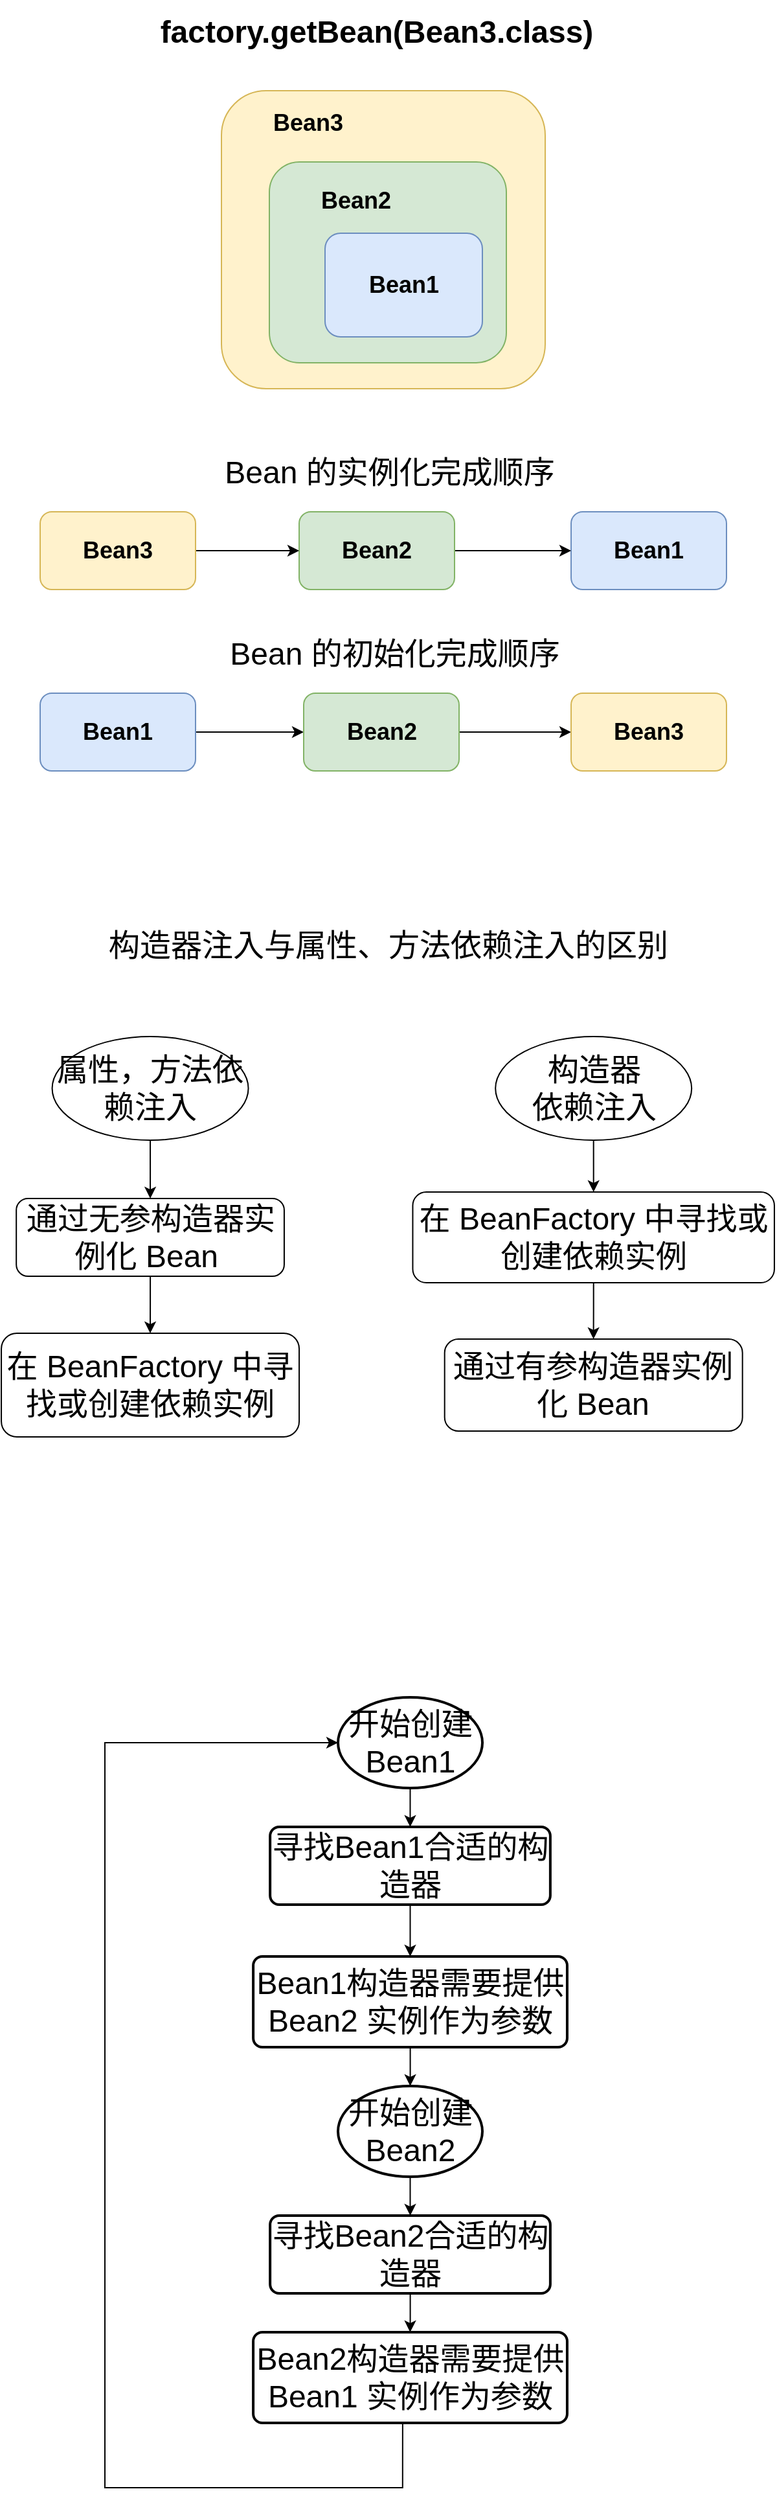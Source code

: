<mxfile version="20.8.16" type="github">
  <diagram name="第 1 页" id="7Lkr_Ow56bsafLcugQKO">
    <mxGraphModel dx="1434" dy="764" grid="1" gridSize="10" guides="1" tooltips="1" connect="1" arrows="1" fold="1" page="1" pageScale="1" pageWidth="827" pageHeight="1169" math="0" shadow="0">
      <root>
        <mxCell id="0" />
        <mxCell id="1" parent="0" />
        <mxCell id="Xo9_a6VRl7HIQzImsxzE-1" value="" style="rounded=1;whiteSpace=wrap;html=1;fillColor=#fff2cc;strokeColor=#d6b656;" vertex="1" parent="1">
          <mxGeometry x="280" y="270" width="250" height="230" as="geometry" />
        </mxCell>
        <mxCell id="Xo9_a6VRl7HIQzImsxzE-2" value="" style="rounded=1;whiteSpace=wrap;html=1;fillColor=#d5e8d4;strokeColor=#82b366;" vertex="1" parent="1">
          <mxGeometry x="317" y="325" width="183" height="155" as="geometry" />
        </mxCell>
        <mxCell id="Xo9_a6VRl7HIQzImsxzE-3" value="" style="rounded=1;whiteSpace=wrap;html=1;fillColor=#dae8fc;strokeColor=#6c8ebf;" vertex="1" parent="1">
          <mxGeometry x="360" y="380" width="121.5" height="80" as="geometry" />
        </mxCell>
        <mxCell id="Xo9_a6VRl7HIQzImsxzE-4" value="&lt;font style=&quot;font-size: 18px;&quot;&gt;&lt;b&gt;Bean3&lt;/b&gt;&lt;/font&gt;" style="text;html=1;strokeColor=none;fillColor=none;align=center;verticalAlign=middle;whiteSpace=wrap;rounded=0;" vertex="1" parent="1">
          <mxGeometry x="317" y="280" width="60" height="30" as="geometry" />
        </mxCell>
        <mxCell id="Xo9_a6VRl7HIQzImsxzE-5" value="&lt;font style=&quot;font-size: 18px;&quot;&gt;&lt;b&gt;Bean2&lt;/b&gt;&lt;/font&gt;" style="text;html=1;strokeColor=none;fillColor=none;align=center;verticalAlign=middle;whiteSpace=wrap;rounded=0;" vertex="1" parent="1">
          <mxGeometry x="354" y="340" width="60" height="30" as="geometry" />
        </mxCell>
        <mxCell id="Xo9_a6VRl7HIQzImsxzE-6" value="&lt;font style=&quot;font-size: 18px;&quot;&gt;&lt;b&gt;Bean1&lt;/b&gt;&lt;/font&gt;" style="text;html=1;strokeColor=none;fillColor=none;align=center;verticalAlign=middle;whiteSpace=wrap;rounded=0;" vertex="1" parent="1">
          <mxGeometry x="390.75" y="405" width="60" height="30" as="geometry" />
        </mxCell>
        <mxCell id="Xo9_a6VRl7HIQzImsxzE-7" value="&lt;b&gt;&lt;font style=&quot;font-size: 24px;&quot;&gt;factory.getBean(Bean3.class)&lt;/font&gt;&lt;/b&gt;" style="text;html=1;strokeColor=none;fillColor=none;align=center;verticalAlign=middle;whiteSpace=wrap;rounded=0;fontSize=18;" vertex="1" parent="1">
          <mxGeometry x="220" y="200" width="360" height="50" as="geometry" />
        </mxCell>
        <mxCell id="Xo9_a6VRl7HIQzImsxzE-9" value="" style="rounded=1;whiteSpace=wrap;html=1;fontSize=24;fillColor=#dae8fc;strokeColor=#6c8ebf;" vertex="1" parent="1">
          <mxGeometry x="550" y="595" width="120" height="60" as="geometry" />
        </mxCell>
        <mxCell id="Xo9_a6VRl7HIQzImsxzE-24" style="edgeStyle=orthogonalEdgeStyle;rounded=0;orthogonalLoop=1;jettySize=auto;html=1;entryX=0;entryY=0.5;entryDx=0;entryDy=0;fontSize=24;" edge="1" parent="1" source="Xo9_a6VRl7HIQzImsxzE-10" target="Xo9_a6VRl7HIQzImsxzE-9">
          <mxGeometry relative="1" as="geometry" />
        </mxCell>
        <mxCell id="Xo9_a6VRl7HIQzImsxzE-10" value="" style="rounded=1;whiteSpace=wrap;html=1;fontSize=24;fillColor=#d5e8d4;strokeColor=#82b366;" vertex="1" parent="1">
          <mxGeometry x="340" y="595" width="120" height="60" as="geometry" />
        </mxCell>
        <mxCell id="Xo9_a6VRl7HIQzImsxzE-23" style="edgeStyle=orthogonalEdgeStyle;rounded=0;orthogonalLoop=1;jettySize=auto;html=1;entryX=0;entryY=0.5;entryDx=0;entryDy=0;fontSize=24;" edge="1" parent="1" source="Xo9_a6VRl7HIQzImsxzE-11" target="Xo9_a6VRl7HIQzImsxzE-10">
          <mxGeometry relative="1" as="geometry" />
        </mxCell>
        <mxCell id="Xo9_a6VRl7HIQzImsxzE-11" value="" style="rounded=1;whiteSpace=wrap;html=1;fontSize=24;fillColor=#fff2cc;strokeColor=#d6b656;" vertex="1" parent="1">
          <mxGeometry x="140" y="595" width="120" height="60" as="geometry" />
        </mxCell>
        <mxCell id="Xo9_a6VRl7HIQzImsxzE-12" value="&lt;font style=&quot;font-size: 18px;&quot;&gt;&lt;b&gt;Bean1&lt;/b&gt;&lt;/font&gt;" style="text;html=1;strokeColor=none;fillColor=none;align=center;verticalAlign=middle;whiteSpace=wrap;rounded=0;" vertex="1" parent="1">
          <mxGeometry x="580" y="610" width="60" height="30" as="geometry" />
        </mxCell>
        <mxCell id="Xo9_a6VRl7HIQzImsxzE-13" value="&lt;font style=&quot;font-size: 18px;&quot;&gt;&lt;b&gt;Bean2&lt;/b&gt;&lt;/font&gt;" style="text;html=1;strokeColor=none;fillColor=none;align=center;verticalAlign=middle;whiteSpace=wrap;rounded=0;" vertex="1" parent="1">
          <mxGeometry x="370" y="610" width="60" height="30" as="geometry" />
        </mxCell>
        <mxCell id="Xo9_a6VRl7HIQzImsxzE-14" value="&lt;font style=&quot;font-size: 18px;&quot;&gt;&lt;b&gt;Bean3&lt;/b&gt;&lt;/font&gt;" style="text;html=1;strokeColor=none;fillColor=none;align=center;verticalAlign=middle;whiteSpace=wrap;rounded=0;" vertex="1" parent="1">
          <mxGeometry x="170" y="610" width="60" height="30" as="geometry" />
        </mxCell>
        <mxCell id="Xo9_a6VRl7HIQzImsxzE-15" value="Bean 的实例化完成顺序" style="text;html=1;strokeColor=none;fillColor=none;align=center;verticalAlign=middle;whiteSpace=wrap;rounded=0;fontSize=24;" vertex="1" parent="1">
          <mxGeometry x="280" y="550" width="260" height="30" as="geometry" />
        </mxCell>
        <mxCell id="Xo9_a6VRl7HIQzImsxzE-25" style="edgeStyle=orthogonalEdgeStyle;rounded=0;orthogonalLoop=1;jettySize=auto;html=1;entryX=0;entryY=0.5;entryDx=0;entryDy=0;fontSize=24;" edge="1" parent="1" source="Xo9_a6VRl7HIQzImsxzE-16" target="Xo9_a6VRl7HIQzImsxzE-17">
          <mxGeometry relative="1" as="geometry" />
        </mxCell>
        <mxCell id="Xo9_a6VRl7HIQzImsxzE-16" value="" style="rounded=1;whiteSpace=wrap;html=1;fontSize=24;fillColor=#dae8fc;strokeColor=#6c8ebf;" vertex="1" parent="1">
          <mxGeometry x="140" y="735" width="120" height="60" as="geometry" />
        </mxCell>
        <mxCell id="Xo9_a6VRl7HIQzImsxzE-26" style="edgeStyle=orthogonalEdgeStyle;rounded=0;orthogonalLoop=1;jettySize=auto;html=1;entryX=0;entryY=0.5;entryDx=0;entryDy=0;fontSize=24;" edge="1" parent="1" source="Xo9_a6VRl7HIQzImsxzE-17" target="Xo9_a6VRl7HIQzImsxzE-18">
          <mxGeometry relative="1" as="geometry" />
        </mxCell>
        <mxCell id="Xo9_a6VRl7HIQzImsxzE-17" value="" style="rounded=1;whiteSpace=wrap;html=1;fontSize=24;fillColor=#d5e8d4;strokeColor=#82b366;" vertex="1" parent="1">
          <mxGeometry x="343.5" y="735" width="120" height="60" as="geometry" />
        </mxCell>
        <mxCell id="Xo9_a6VRl7HIQzImsxzE-18" value="" style="rounded=1;whiteSpace=wrap;html=1;fontSize=24;fillColor=#fff2cc;strokeColor=#d6b656;" vertex="1" parent="1">
          <mxGeometry x="550" y="735" width="120" height="60" as="geometry" />
        </mxCell>
        <mxCell id="Xo9_a6VRl7HIQzImsxzE-19" value="&lt;font style=&quot;font-size: 18px;&quot;&gt;&lt;b&gt;Bean1&lt;/b&gt;&lt;/font&gt;" style="text;html=1;strokeColor=none;fillColor=none;align=center;verticalAlign=middle;whiteSpace=wrap;rounded=0;" vertex="1" parent="1">
          <mxGeometry x="170" y="750" width="60" height="30" as="geometry" />
        </mxCell>
        <mxCell id="Xo9_a6VRl7HIQzImsxzE-20" value="&lt;font style=&quot;font-size: 18px;&quot;&gt;&lt;b&gt;Bean2&lt;/b&gt;&lt;/font&gt;" style="text;html=1;strokeColor=none;fillColor=none;align=center;verticalAlign=middle;whiteSpace=wrap;rounded=0;" vertex="1" parent="1">
          <mxGeometry x="373.5" y="750" width="60" height="30" as="geometry" />
        </mxCell>
        <mxCell id="Xo9_a6VRl7HIQzImsxzE-21" value="&lt;font style=&quot;font-size: 18px;&quot;&gt;&lt;b&gt;Bean3&lt;/b&gt;&lt;/font&gt;" style="text;html=1;strokeColor=none;fillColor=none;align=center;verticalAlign=middle;whiteSpace=wrap;rounded=0;" vertex="1" parent="1">
          <mxGeometry x="580" y="750" width="60" height="30" as="geometry" />
        </mxCell>
        <mxCell id="Xo9_a6VRl7HIQzImsxzE-22" value="Bean 的初始化完成顺序" style="text;html=1;strokeColor=none;fillColor=none;align=center;verticalAlign=middle;whiteSpace=wrap;rounded=0;fontSize=24;" vertex="1" parent="1">
          <mxGeometry x="283.5" y="690" width="260" height="30" as="geometry" />
        </mxCell>
        <mxCell id="Xo9_a6VRl7HIQzImsxzE-29" style="edgeStyle=orthogonalEdgeStyle;rounded=0;orthogonalLoop=1;jettySize=auto;html=1;fontSize=24;" edge="1" parent="1" source="Xo9_a6VRl7HIQzImsxzE-27" target="Xo9_a6VRl7HIQzImsxzE-28">
          <mxGeometry relative="1" as="geometry" />
        </mxCell>
        <mxCell id="Xo9_a6VRl7HIQzImsxzE-27" value="通过无参构造器实例化 Bean&amp;nbsp;" style="rounded=1;whiteSpace=wrap;html=1;fontSize=24;" vertex="1" parent="1">
          <mxGeometry x="121.59" y="1125" width="206.88" height="60" as="geometry" />
        </mxCell>
        <mxCell id="Xo9_a6VRl7HIQzImsxzE-28" value="在 BeanFactory 中寻找或创建依赖实例" style="rounded=1;whiteSpace=wrap;html=1;fontSize=24;" vertex="1" parent="1">
          <mxGeometry x="110.03" y="1229" width="230" height="80" as="geometry" />
        </mxCell>
        <mxCell id="Xo9_a6VRl7HIQzImsxzE-31" style="edgeStyle=orthogonalEdgeStyle;rounded=0;orthogonalLoop=1;jettySize=auto;html=1;entryX=0.5;entryY=0;entryDx=0;entryDy=0;fontSize=24;" edge="1" parent="1" source="Xo9_a6VRl7HIQzImsxzE-30" target="Xo9_a6VRl7HIQzImsxzE-27">
          <mxGeometry relative="1" as="geometry" />
        </mxCell>
        <mxCell id="Xo9_a6VRl7HIQzImsxzE-30" value="属性，方法依赖注入" style="ellipse;whiteSpace=wrap;html=1;fontSize=24;" vertex="1" parent="1">
          <mxGeometry x="149.28" y="1000" width="151.5" height="80" as="geometry" />
        </mxCell>
        <mxCell id="Xo9_a6VRl7HIQzImsxzE-32" style="edgeStyle=orthogonalEdgeStyle;rounded=0;orthogonalLoop=1;jettySize=auto;html=1;fontSize=24;" edge="1" parent="1" source="Xo9_a6VRl7HIQzImsxzE-33" target="Xo9_a6VRl7HIQzImsxzE-34">
          <mxGeometry relative="1" as="geometry" />
        </mxCell>
        <mxCell id="Xo9_a6VRl7HIQzImsxzE-33" value="在 BeanFactory 中寻找或创建依赖实例" style="rounded=1;whiteSpace=wrap;html=1;fontSize=24;" vertex="1" parent="1">
          <mxGeometry x="427.72" y="1120" width="279.25" height="70" as="geometry" />
        </mxCell>
        <mxCell id="Xo9_a6VRl7HIQzImsxzE-34" value="通过有参构造器实例化 Bean" style="rounded=1;whiteSpace=wrap;html=1;fontSize=24;" vertex="1" parent="1">
          <mxGeometry x="452.34" y="1233.5" width="230" height="71" as="geometry" />
        </mxCell>
        <mxCell id="Xo9_a6VRl7HIQzImsxzE-35" style="edgeStyle=orthogonalEdgeStyle;rounded=0;orthogonalLoop=1;jettySize=auto;html=1;entryX=0.5;entryY=0;entryDx=0;entryDy=0;fontSize=24;" edge="1" parent="1" source="Xo9_a6VRl7HIQzImsxzE-36" target="Xo9_a6VRl7HIQzImsxzE-33">
          <mxGeometry relative="1" as="geometry" />
        </mxCell>
        <mxCell id="Xo9_a6VRl7HIQzImsxzE-36" value="构造器&lt;br&gt;依赖注入" style="ellipse;whiteSpace=wrap;html=1;fontSize=24;" vertex="1" parent="1">
          <mxGeometry x="491.59" y="1000" width="151.5" height="80" as="geometry" />
        </mxCell>
        <mxCell id="Xo9_a6VRl7HIQzImsxzE-37" value="构造器注入与属性、方法依赖注入的区别" style="text;html=1;strokeColor=none;fillColor=none;align=center;verticalAlign=middle;whiteSpace=wrap;rounded=0;fontSize=24;" vertex="1" parent="1">
          <mxGeometry x="178.5" y="900" width="460" height="60" as="geometry" />
        </mxCell>
        <mxCell id="Xo9_a6VRl7HIQzImsxzE-40" style="edgeStyle=orthogonalEdgeStyle;rounded=0;orthogonalLoop=1;jettySize=auto;html=1;entryX=0.5;entryY=0;entryDx=0;entryDy=0;fontSize=24;" edge="1" parent="1" source="Xo9_a6VRl7HIQzImsxzE-38" target="Xo9_a6VRl7HIQzImsxzE-39">
          <mxGeometry relative="1" as="geometry" />
        </mxCell>
        <mxCell id="Xo9_a6VRl7HIQzImsxzE-38" value="开始创建 Bean1" style="strokeWidth=2;html=1;shape=mxgraph.flowchart.start_1;whiteSpace=wrap;fontSize=24;" vertex="1" parent="1">
          <mxGeometry x="370.01" y="1510" width="111.5" height="70" as="geometry" />
        </mxCell>
        <mxCell id="Xo9_a6VRl7HIQzImsxzE-42" style="edgeStyle=orthogonalEdgeStyle;rounded=0;orthogonalLoop=1;jettySize=auto;html=1;fontSize=24;" edge="1" parent="1" source="Xo9_a6VRl7HIQzImsxzE-39" target="Xo9_a6VRl7HIQzImsxzE-41">
          <mxGeometry relative="1" as="geometry" />
        </mxCell>
        <mxCell id="Xo9_a6VRl7HIQzImsxzE-39" value="寻找Bean1合适的构造器" style="rounded=1;whiteSpace=wrap;html=1;absoluteArcSize=1;arcSize=14;strokeWidth=2;fontSize=24;" vertex="1" parent="1">
          <mxGeometry x="317.57" y="1610" width="216.37" height="60" as="geometry" />
        </mxCell>
        <mxCell id="Xo9_a6VRl7HIQzImsxzE-51" style="edgeStyle=orthogonalEdgeStyle;rounded=0;orthogonalLoop=1;jettySize=auto;html=1;fontSize=24;" edge="1" parent="1" source="Xo9_a6VRl7HIQzImsxzE-41" target="Xo9_a6VRl7HIQzImsxzE-50">
          <mxGeometry relative="1" as="geometry" />
        </mxCell>
        <mxCell id="Xo9_a6VRl7HIQzImsxzE-41" value="Bean1构造器需要提供 Bean2 实例作为参数" style="rounded=1;whiteSpace=wrap;html=1;absoluteArcSize=1;arcSize=14;strokeWidth=2;fontSize=24;" vertex="1" parent="1">
          <mxGeometry x="304.55" y="1710" width="242.43" height="70" as="geometry" />
        </mxCell>
        <mxCell id="Xo9_a6VRl7HIQzImsxzE-48" style="edgeStyle=orthogonalEdgeStyle;rounded=0;orthogonalLoop=1;jettySize=auto;html=1;fontSize=24;" edge="1" parent="1" source="Xo9_a6VRl7HIQzImsxzE-45" target="Xo9_a6VRl7HIQzImsxzE-47">
          <mxGeometry relative="1" as="geometry" />
        </mxCell>
        <mxCell id="Xo9_a6VRl7HIQzImsxzE-45" value="寻找Bean2合适的构造器" style="rounded=1;whiteSpace=wrap;html=1;absoluteArcSize=1;arcSize=14;strokeWidth=2;fontSize=24;" vertex="1" parent="1">
          <mxGeometry x="317.57" y="1910" width="216.37" height="60" as="geometry" />
        </mxCell>
        <mxCell id="Xo9_a6VRl7HIQzImsxzE-49" style="edgeStyle=orthogonalEdgeStyle;rounded=0;orthogonalLoop=1;jettySize=auto;html=1;entryX=0;entryY=0.5;entryDx=0;entryDy=0;entryPerimeter=0;fontSize=24;exitX=0.476;exitY=1;exitDx=0;exitDy=0;exitPerimeter=0;" edge="1" parent="1" source="Xo9_a6VRl7HIQzImsxzE-47" target="Xo9_a6VRl7HIQzImsxzE-38">
          <mxGeometry relative="1" as="geometry">
            <Array as="points">
              <mxPoint x="420" y="2120" />
              <mxPoint x="190" y="2120" />
              <mxPoint x="190" y="1545" />
            </Array>
          </mxGeometry>
        </mxCell>
        <mxCell id="Xo9_a6VRl7HIQzImsxzE-47" value="Bean2构造器需要提供 Bean1 实例作为参数" style="rounded=1;whiteSpace=wrap;html=1;absoluteArcSize=1;arcSize=14;strokeWidth=2;fontSize=24;" vertex="1" parent="1">
          <mxGeometry x="304.54" y="2000" width="242.43" height="70" as="geometry" />
        </mxCell>
        <mxCell id="Xo9_a6VRl7HIQzImsxzE-52" style="edgeStyle=orthogonalEdgeStyle;rounded=0;orthogonalLoop=1;jettySize=auto;html=1;fontSize=24;" edge="1" parent="1" source="Xo9_a6VRl7HIQzImsxzE-50" target="Xo9_a6VRl7HIQzImsxzE-45">
          <mxGeometry relative="1" as="geometry" />
        </mxCell>
        <mxCell id="Xo9_a6VRl7HIQzImsxzE-50" value="开始创建 Bean2" style="strokeWidth=2;html=1;shape=mxgraph.flowchart.start_1;whiteSpace=wrap;fontSize=24;" vertex="1" parent="1">
          <mxGeometry x="370" y="1810" width="111.5" height="70" as="geometry" />
        </mxCell>
      </root>
    </mxGraphModel>
  </diagram>
</mxfile>
